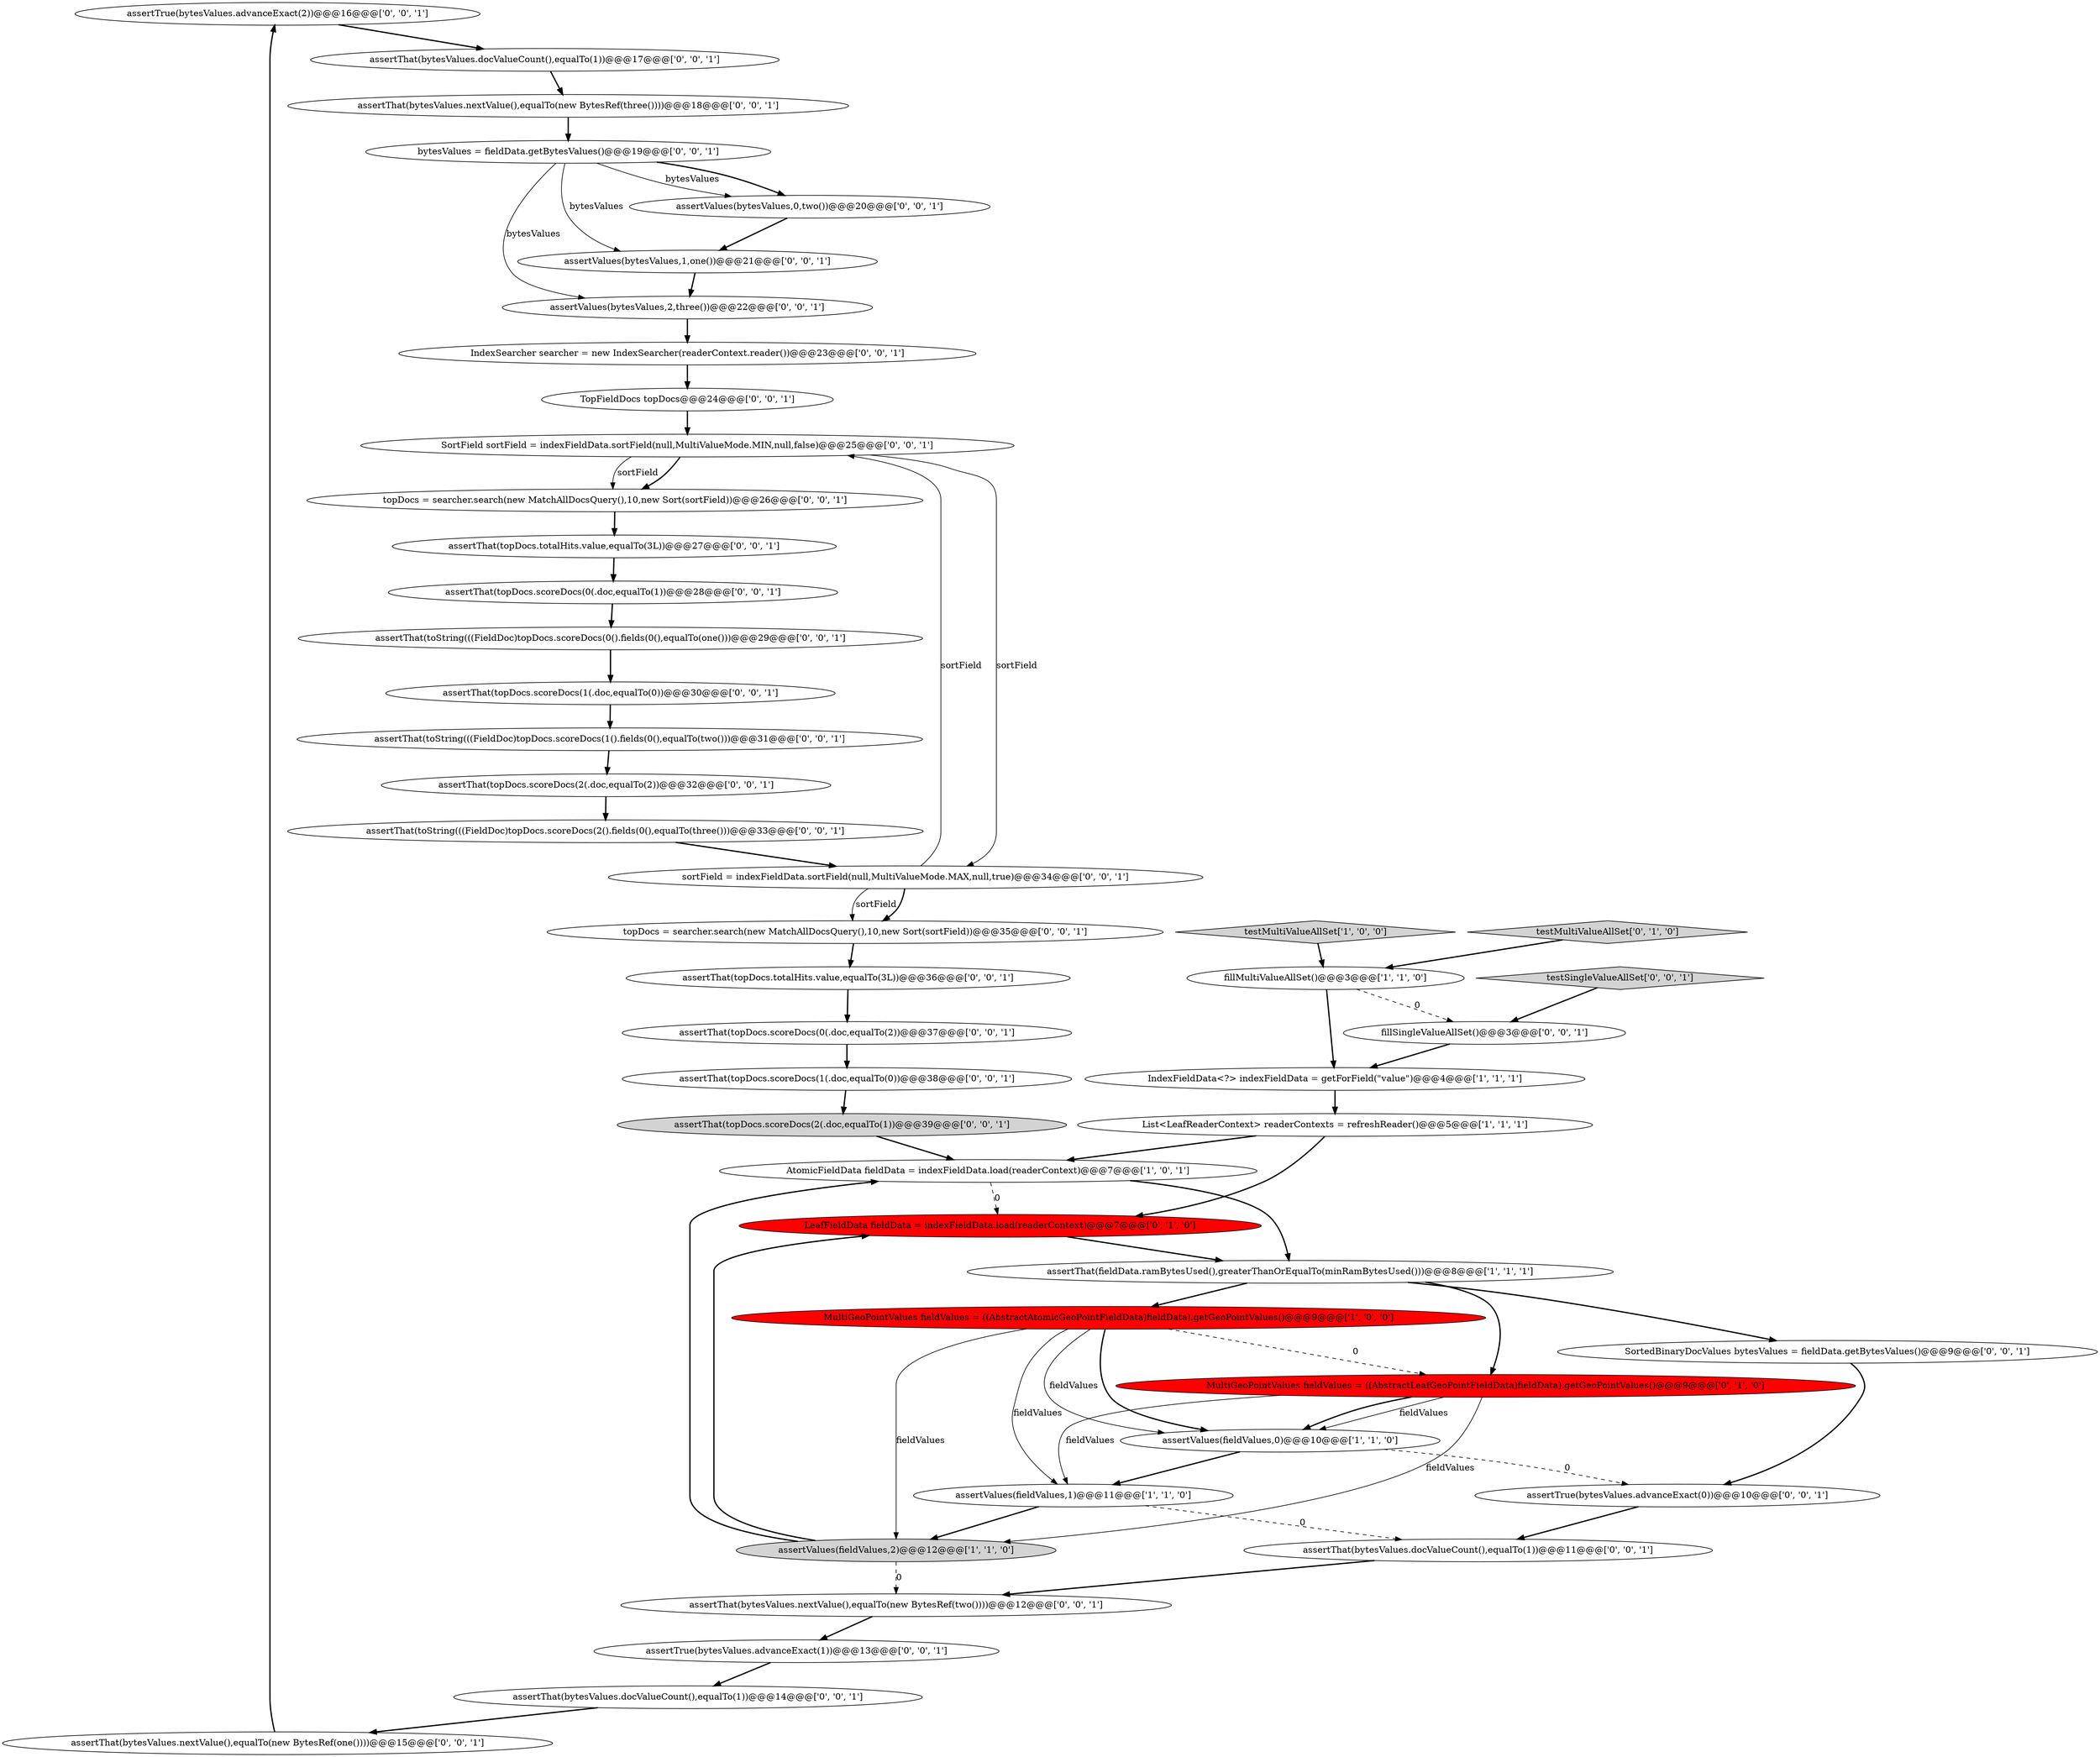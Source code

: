 digraph {
37 [style = filled, label = "assertTrue(bytesValues.advanceExact(2))@@@16@@@['0', '0', '1']", fillcolor = white, shape = ellipse image = "AAA0AAABBB3BBB"];
7 [style = filled, label = "testMultiValueAllSet['1', '0', '0']", fillcolor = lightgray, shape = diamond image = "AAA0AAABBB1BBB"];
24 [style = filled, label = "assertThat(topDocs.scoreDocs(1(.doc,equalTo(0))@@@38@@@['0', '0', '1']", fillcolor = white, shape = ellipse image = "AAA0AAABBB3BBB"];
40 [style = filled, label = "sortField = indexFieldData.sortField(null,MultiValueMode.MAX,null,true)@@@34@@@['0', '0', '1']", fillcolor = white, shape = ellipse image = "AAA0AAABBB3BBB"];
41 [style = filled, label = "topDocs = searcher.search(new MatchAllDocsQuery(),10,new Sort(sortField))@@@35@@@['0', '0', '1']", fillcolor = white, shape = ellipse image = "AAA0AAABBB3BBB"];
43 [style = filled, label = "assertThat(bytesValues.docValueCount(),equalTo(1))@@@11@@@['0', '0', '1']", fillcolor = white, shape = ellipse image = "AAA0AAABBB3BBB"];
38 [style = filled, label = "assertThat(toString(((FieldDoc)topDocs.scoreDocs(2().fields(0(),equalTo(three()))@@@33@@@['0', '0', '1']", fillcolor = white, shape = ellipse image = "AAA0AAABBB3BBB"];
25 [style = filled, label = "assertThat(bytesValues.nextValue(),equalTo(new BytesRef(three())))@@@18@@@['0', '0', '1']", fillcolor = white, shape = ellipse image = "AAA0AAABBB3BBB"];
45 [style = filled, label = "testSingleValueAllSet['0', '0', '1']", fillcolor = lightgray, shape = diamond image = "AAA0AAABBB3BBB"];
8 [style = filled, label = "assertValues(fieldValues,0)@@@10@@@['1', '1', '0']", fillcolor = white, shape = ellipse image = "AAA0AAABBB1BBB"];
6 [style = filled, label = "fillMultiValueAllSet()@@@3@@@['1', '1', '0']", fillcolor = white, shape = ellipse image = "AAA0AAABBB1BBB"];
21 [style = filled, label = "assertThat(bytesValues.nextValue(),equalTo(new BytesRef(one())))@@@15@@@['0', '0', '1']", fillcolor = white, shape = ellipse image = "AAA0AAABBB3BBB"];
4 [style = filled, label = "IndexFieldData<?> indexFieldData = getForField(\"value\")@@@4@@@['1', '1', '1']", fillcolor = white, shape = ellipse image = "AAA0AAABBB1BBB"];
34 [style = filled, label = "assertThat(topDocs.scoreDocs(0(.doc,equalTo(2))@@@37@@@['0', '0', '1']", fillcolor = white, shape = ellipse image = "AAA0AAABBB3BBB"];
11 [style = filled, label = "LeafFieldData fieldData = indexFieldData.load(readerContext)@@@7@@@['0', '1', '0']", fillcolor = red, shape = ellipse image = "AAA1AAABBB2BBB"];
32 [style = filled, label = "TopFieldDocs topDocs@@@24@@@['0', '0', '1']", fillcolor = white, shape = ellipse image = "AAA0AAABBB3BBB"];
44 [style = filled, label = "assertThat(toString(((FieldDoc)topDocs.scoreDocs(1().fields(0(),equalTo(two()))@@@31@@@['0', '0', '1']", fillcolor = white, shape = ellipse image = "AAA0AAABBB3BBB"];
9 [style = filled, label = "MultiGeoPointValues fieldValues = ((AbstractAtomicGeoPointFieldData)fieldData).getGeoPointValues()@@@9@@@['1', '0', '0']", fillcolor = red, shape = ellipse image = "AAA1AAABBB1BBB"];
19 [style = filled, label = "fillSingleValueAllSet()@@@3@@@['0', '0', '1']", fillcolor = white, shape = ellipse image = "AAA0AAABBB3BBB"];
18 [style = filled, label = "topDocs = searcher.search(new MatchAllDocsQuery(),10,new Sort(sortField))@@@26@@@['0', '0', '1']", fillcolor = white, shape = ellipse image = "AAA0AAABBB3BBB"];
3 [style = filled, label = "assertValues(fieldValues,2)@@@12@@@['1', '1', '0']", fillcolor = lightgray, shape = ellipse image = "AAA0AAABBB1BBB"];
16 [style = filled, label = "SortField sortField = indexFieldData.sortField(null,MultiValueMode.MIN,null,false)@@@25@@@['0', '0', '1']", fillcolor = white, shape = ellipse image = "AAA0AAABBB3BBB"];
5 [style = filled, label = "List<LeafReaderContext> readerContexts = refreshReader()@@@5@@@['1', '1', '1']", fillcolor = white, shape = ellipse image = "AAA0AAABBB1BBB"];
13 [style = filled, label = "IndexSearcher searcher = new IndexSearcher(readerContext.reader())@@@23@@@['0', '0', '1']", fillcolor = white, shape = ellipse image = "AAA0AAABBB3BBB"];
35 [style = filled, label = "assertThat(topDocs.scoreDocs(1(.doc,equalTo(0))@@@30@@@['0', '0', '1']", fillcolor = white, shape = ellipse image = "AAA0AAABBB3BBB"];
30 [style = filled, label = "assertThat(toString(((FieldDoc)topDocs.scoreDocs(0().fields(0(),equalTo(one()))@@@29@@@['0', '0', '1']", fillcolor = white, shape = ellipse image = "AAA0AAABBB3BBB"];
22 [style = filled, label = "assertValues(bytesValues,2,three())@@@22@@@['0', '0', '1']", fillcolor = white, shape = ellipse image = "AAA0AAABBB3BBB"];
26 [style = filled, label = "assertValues(bytesValues,1,one())@@@21@@@['0', '0', '1']", fillcolor = white, shape = ellipse image = "AAA0AAABBB3BBB"];
15 [style = filled, label = "assertTrue(bytesValues.advanceExact(1))@@@13@@@['0', '0', '1']", fillcolor = white, shape = ellipse image = "AAA0AAABBB3BBB"];
33 [style = filled, label = "assertThat(bytesValues.docValueCount(),equalTo(1))@@@17@@@['0', '0', '1']", fillcolor = white, shape = ellipse image = "AAA0AAABBB3BBB"];
31 [style = filled, label = "assertThat(topDocs.scoreDocs(2(.doc,equalTo(2))@@@32@@@['0', '0', '1']", fillcolor = white, shape = ellipse image = "AAA0AAABBB3BBB"];
23 [style = filled, label = "assertTrue(bytesValues.advanceExact(0))@@@10@@@['0', '0', '1']", fillcolor = white, shape = ellipse image = "AAA0AAABBB3BBB"];
28 [style = filled, label = "assertThat(bytesValues.docValueCount(),equalTo(1))@@@14@@@['0', '0', '1']", fillcolor = white, shape = ellipse image = "AAA0AAABBB3BBB"];
1 [style = filled, label = "assertValues(fieldValues,1)@@@11@@@['1', '1', '0']", fillcolor = white, shape = ellipse image = "AAA0AAABBB1BBB"];
12 [style = filled, label = "MultiGeoPointValues fieldValues = ((AbstractLeafGeoPointFieldData)fieldData).getGeoPointValues()@@@9@@@['0', '1', '0']", fillcolor = red, shape = ellipse image = "AAA1AAABBB2BBB"];
10 [style = filled, label = "testMultiValueAllSet['0', '1', '0']", fillcolor = lightgray, shape = diamond image = "AAA0AAABBB2BBB"];
0 [style = filled, label = "assertThat(fieldData.ramBytesUsed(),greaterThanOrEqualTo(minRamBytesUsed()))@@@8@@@['1', '1', '1']", fillcolor = white, shape = ellipse image = "AAA0AAABBB1BBB"];
36 [style = filled, label = "assertThat(topDocs.totalHits.value,equalTo(3L))@@@27@@@['0', '0', '1']", fillcolor = white, shape = ellipse image = "AAA0AAABBB3BBB"];
39 [style = filled, label = "SortedBinaryDocValues bytesValues = fieldData.getBytesValues()@@@9@@@['0', '0', '1']", fillcolor = white, shape = ellipse image = "AAA0AAABBB3BBB"];
2 [style = filled, label = "AtomicFieldData fieldData = indexFieldData.load(readerContext)@@@7@@@['1', '0', '1']", fillcolor = white, shape = ellipse image = "AAA0AAABBB1BBB"];
29 [style = filled, label = "assertThat(topDocs.scoreDocs(2(.doc,equalTo(1))@@@39@@@['0', '0', '1']", fillcolor = lightgray, shape = ellipse image = "AAA0AAABBB3BBB"];
27 [style = filled, label = "assertThat(topDocs.totalHits.value,equalTo(3L))@@@36@@@['0', '0', '1']", fillcolor = white, shape = ellipse image = "AAA0AAABBB3BBB"];
17 [style = filled, label = "assertValues(bytesValues,0,two())@@@20@@@['0', '0', '1']", fillcolor = white, shape = ellipse image = "AAA0AAABBB3BBB"];
42 [style = filled, label = "bytesValues = fieldData.getBytesValues()@@@19@@@['0', '0', '1']", fillcolor = white, shape = ellipse image = "AAA0AAABBB3BBB"];
20 [style = filled, label = "assertThat(topDocs.scoreDocs(0(.doc,equalTo(1))@@@28@@@['0', '0', '1']", fillcolor = white, shape = ellipse image = "AAA0AAABBB3BBB"];
14 [style = filled, label = "assertThat(bytesValues.nextValue(),equalTo(new BytesRef(two())))@@@12@@@['0', '0', '1']", fillcolor = white, shape = ellipse image = "AAA0AAABBB3BBB"];
12->8 [style = solid, label="fieldValues"];
9->1 [style = solid, label="fieldValues"];
0->9 [style = bold, label=""];
17->26 [style = bold, label=""];
16->18 [style = bold, label=""];
13->32 [style = bold, label=""];
41->27 [style = bold, label=""];
1->43 [style = dashed, label="0"];
35->44 [style = bold, label=""];
0->12 [style = bold, label=""];
42->17 [style = bold, label=""];
23->43 [style = bold, label=""];
1->3 [style = bold, label=""];
3->11 [style = bold, label=""];
40->41 [style = solid, label="sortField"];
18->36 [style = bold, label=""];
31->38 [style = bold, label=""];
24->29 [style = bold, label=""];
32->16 [style = bold, label=""];
9->8 [style = bold, label=""];
42->22 [style = solid, label="bytesValues"];
10->6 [style = bold, label=""];
36->20 [style = bold, label=""];
26->22 [style = bold, label=""];
16->40 [style = solid, label="sortField"];
42->17 [style = solid, label="bytesValues"];
8->1 [style = bold, label=""];
6->4 [style = bold, label=""];
5->2 [style = bold, label=""];
21->37 [style = bold, label=""];
2->0 [style = bold, label=""];
11->0 [style = bold, label=""];
28->21 [style = bold, label=""];
27->34 [style = bold, label=""];
30->35 [style = bold, label=""];
34->24 [style = bold, label=""];
3->2 [style = bold, label=""];
29->2 [style = bold, label=""];
43->14 [style = bold, label=""];
15->28 [style = bold, label=""];
33->25 [style = bold, label=""];
45->19 [style = bold, label=""];
12->8 [style = bold, label=""];
12->1 [style = solid, label="fieldValues"];
39->23 [style = bold, label=""];
9->8 [style = solid, label="fieldValues"];
7->6 [style = bold, label=""];
40->41 [style = bold, label=""];
6->19 [style = dashed, label="0"];
25->42 [style = bold, label=""];
16->18 [style = solid, label="sortField"];
12->3 [style = solid, label="fieldValues"];
42->26 [style = solid, label="bytesValues"];
14->15 [style = bold, label=""];
5->11 [style = bold, label=""];
2->11 [style = dashed, label="0"];
19->4 [style = bold, label=""];
9->12 [style = dashed, label="0"];
3->14 [style = dashed, label="0"];
37->33 [style = bold, label=""];
20->30 [style = bold, label=""];
38->40 [style = bold, label=""];
4->5 [style = bold, label=""];
44->31 [style = bold, label=""];
22->13 [style = bold, label=""];
9->3 [style = solid, label="fieldValues"];
40->16 [style = solid, label="sortField"];
8->23 [style = dashed, label="0"];
0->39 [style = bold, label=""];
}
